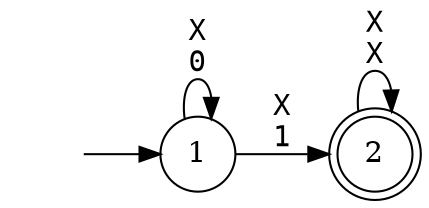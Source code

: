 digraph MONA_DFA {
rankdir = LR;
center = true;
size = "7.5,10.5";
edge [fontname = Courier];
node [height = 0.5, width = 0.5];
node [shape = doublecircle];
2;
node [shape = circle];
1;
node [shape = box];
init [shape = plaintext, label = ""];
1 -> 1 [label = "X\n0"];
1 -> 2 [label = "X\n1"];
2 -> 2 [label = "X\nX"];
init -> 1;
}
